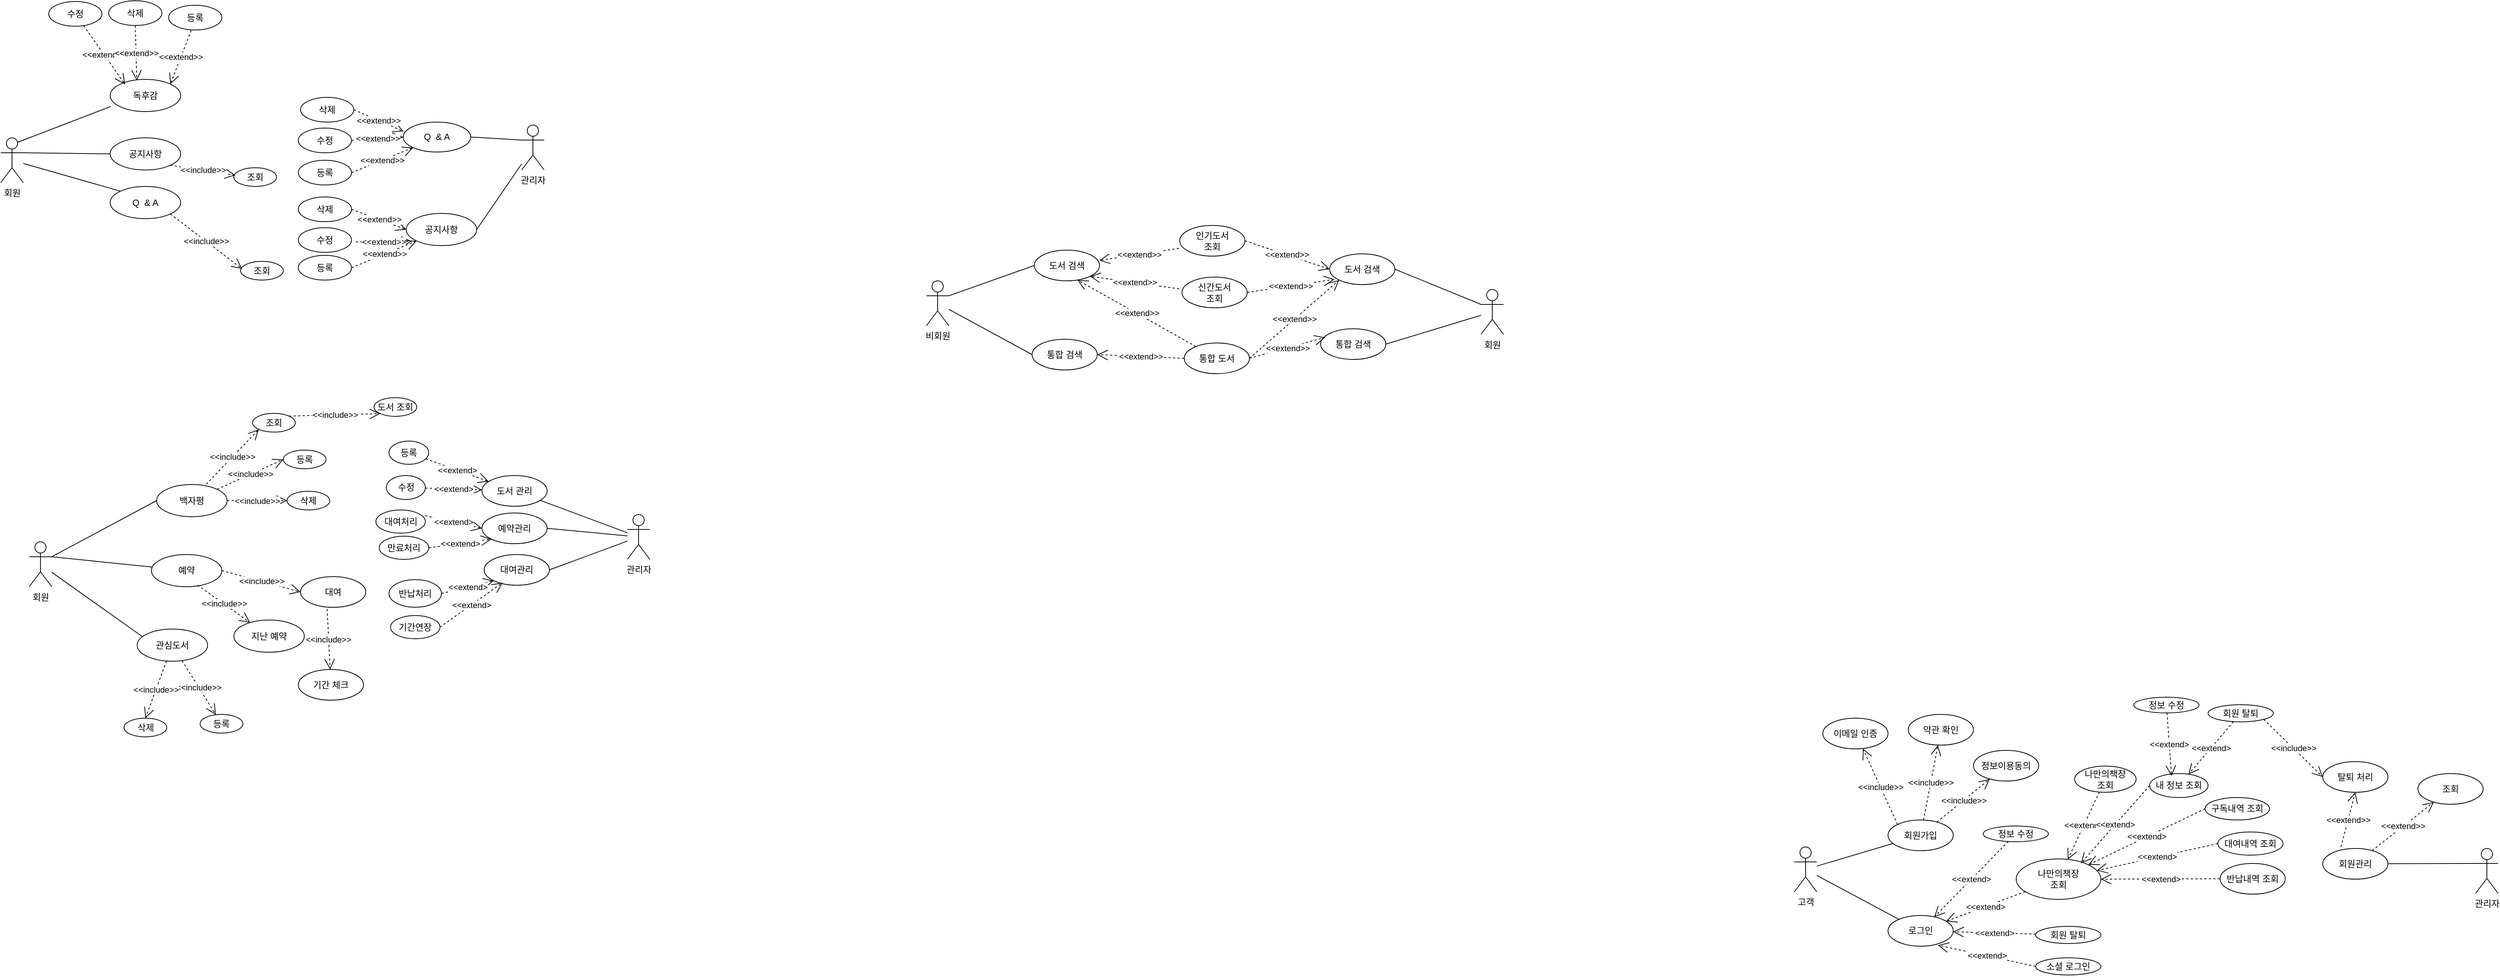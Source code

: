 <mxfile version="22.1.11" type="device">
  <diagram name="페이지-1" id="kp7FdJjexul3eb4eAKoi">
    <mxGraphModel dx="3195" dy="650" grid="0" gridSize="10" guides="1" tooltips="1" connect="1" arrows="1" fold="1" page="0" pageScale="1" pageWidth="1169" pageHeight="827" math="0" shadow="0">
      <root>
        <mxCell id="0" />
        <mxCell id="1" parent="0" />
        <mxCell id="qjKQUdhm35HFFGdtZihF-164" value="통합 검색" style="ellipse;whiteSpace=wrap;html=1;" parent="1" vertex="1">
          <mxGeometry x="-403" y="597" width="87" height="41" as="geometry" />
        </mxCell>
        <mxCell id="OomC8XojZReqEnAfLmGR-137" value="고객" style="shape=umlActor;verticalLabelPosition=bottom;verticalAlign=top;html=1;outlineConnect=0;" parent="1" vertex="1">
          <mxGeometry x="614" y="1275" width="30" height="60" as="geometry" />
        </mxCell>
        <mxCell id="OomC8XojZReqEnAfLmGR-138" value="나만의책장&lt;br&gt;조회" style="ellipse;whiteSpace=wrap;html=1;" parent="1" vertex="1">
          <mxGeometry x="910" y="1291" width="113" height="54" as="geometry" />
        </mxCell>
        <mxCell id="OomC8XojZReqEnAfLmGR-139" value="&amp;lt;&amp;lt;extend&amp;gt;" style="endArrow=open;endSize=12;dashed=1;html=1;rounded=0;" parent="1" source="OomC8XojZReqEnAfLmGR-138" target="OomC8XojZReqEnAfLmGR-143" edge="1">
          <mxGeometry width="160" relative="1" as="geometry">
            <mxPoint x="1417" y="1260" as="sourcePoint" />
            <mxPoint x="1461" y="1299" as="targetPoint" />
          </mxGeometry>
        </mxCell>
        <mxCell id="OomC8XojZReqEnAfLmGR-142" value="" style="endArrow=none;html=1;rounded=0;" parent="1" source="OomC8XojZReqEnAfLmGR-143" target="OomC8XojZReqEnAfLmGR-137" edge="1">
          <mxGeometry width="50" height="50" relative="1" as="geometry">
            <mxPoint x="1140" y="1299" as="sourcePoint" />
            <mxPoint x="1007" y="1293" as="targetPoint" />
          </mxGeometry>
        </mxCell>
        <mxCell id="OomC8XojZReqEnAfLmGR-143" value="로그인" style="ellipse;whiteSpace=wrap;html=1;" parent="1" vertex="1">
          <mxGeometry x="739" y="1366.5" width="87" height="41" as="geometry" />
        </mxCell>
        <mxCell id="OomC8XojZReqEnAfLmGR-144" value="" style="endArrow=none;html=1;rounded=0;" parent="1" source="OomC8XojZReqEnAfLmGR-145" target="OomC8XojZReqEnAfLmGR-137" edge="1">
          <mxGeometry width="50" height="50" relative="1" as="geometry">
            <mxPoint x="1150" y="1309" as="sourcePoint" />
            <mxPoint x="1017" y="1303" as="targetPoint" />
          </mxGeometry>
        </mxCell>
        <mxCell id="OomC8XojZReqEnAfLmGR-145" value="회원가입" style="ellipse;whiteSpace=wrap;html=1;" parent="1" vertex="1">
          <mxGeometry x="739" y="1239" width="87" height="41" as="geometry" />
        </mxCell>
        <mxCell id="OomC8XojZReqEnAfLmGR-146" value="정보이용동의" style="ellipse;whiteSpace=wrap;html=1;" parent="1" vertex="1">
          <mxGeometry x="853" y="1146" width="87" height="41" as="geometry" />
        </mxCell>
        <mxCell id="OomC8XojZReqEnAfLmGR-147" value="&amp;lt;&amp;lt;include&amp;gt;&amp;gt;" style="endArrow=open;endSize=12;dashed=1;html=1;rounded=0;" parent="1" source="OomC8XojZReqEnAfLmGR-145" target="OomC8XojZReqEnAfLmGR-146" edge="1">
          <mxGeometry width="160" relative="1" as="geometry">
            <mxPoint x="1321" y="1407" as="sourcePoint" />
            <mxPoint x="1365" y="1446" as="targetPoint" />
          </mxGeometry>
        </mxCell>
        <mxCell id="OomC8XojZReqEnAfLmGR-148" value="약관 확인" style="ellipse;whiteSpace=wrap;html=1;" parent="1" vertex="1">
          <mxGeometry x="766" y="1098" width="87" height="41" as="geometry" />
        </mxCell>
        <mxCell id="OomC8XojZReqEnAfLmGR-149" value="&amp;lt;&amp;lt;include&amp;gt;&amp;gt;" style="endArrow=open;endSize=12;dashed=1;html=1;rounded=0;" parent="1" source="OomC8XojZReqEnAfLmGR-145" target="OomC8XojZReqEnAfLmGR-148" edge="1">
          <mxGeometry width="160" relative="1" as="geometry">
            <mxPoint x="1331" y="1417" as="sourcePoint" />
            <mxPoint x="1375" y="1456" as="targetPoint" />
          </mxGeometry>
        </mxCell>
        <mxCell id="OomC8XojZReqEnAfLmGR-150" value="회원 탈퇴" style="ellipse;whiteSpace=wrap;html=1;" parent="1" vertex="1">
          <mxGeometry x="936" y="1381" width="87" height="23" as="geometry" />
        </mxCell>
        <mxCell id="OomC8XojZReqEnAfLmGR-151" value="&amp;lt;&amp;lt;extend&amp;gt;" style="endArrow=open;endSize=12;dashed=1;html=1;rounded=0;" parent="1" source="OomC8XojZReqEnAfLmGR-150" target="OomC8XojZReqEnAfLmGR-143" edge="1">
          <mxGeometry width="160" relative="1" as="geometry">
            <mxPoint x="1528" y="1396" as="sourcePoint" />
            <mxPoint x="1271.215" y="1113.852" as="targetPoint" />
          </mxGeometry>
        </mxCell>
        <mxCell id="OomC8XojZReqEnAfLmGR-152" value="정보 수정" style="ellipse;whiteSpace=wrap;html=1;" parent="1" vertex="1">
          <mxGeometry x="866" y="1247" width="87" height="21" as="geometry" />
        </mxCell>
        <mxCell id="OomC8XojZReqEnAfLmGR-153" value="&amp;lt;&amp;lt;extend&amp;gt;" style="endArrow=open;endSize=12;dashed=1;html=1;rounded=0;" parent="1" source="OomC8XojZReqEnAfLmGR-152" target="OomC8XojZReqEnAfLmGR-143" edge="1">
          <mxGeometry width="160" relative="1" as="geometry">
            <mxPoint x="1538" y="1406" as="sourcePoint" />
            <mxPoint x="1253" y="1112" as="targetPoint" />
          </mxGeometry>
        </mxCell>
        <mxCell id="OomC8XojZReqEnAfLmGR-167" value="관리자" style="shape=umlActor;verticalLabelPosition=bottom;verticalAlign=top;html=1;outlineConnect=0;flipH=0;direction=east;" parent="1" vertex="1">
          <mxGeometry x="1523" y="1277" width="30" height="60" as="geometry" />
        </mxCell>
        <mxCell id="OomC8XojZReqEnAfLmGR-187" value="비회원" style="shape=umlActor;verticalLabelPosition=bottom;verticalAlign=top;html=1;outlineConnect=0;" parent="1" vertex="1">
          <mxGeometry x="-544" y="519" width="30" height="60" as="geometry" />
        </mxCell>
        <mxCell id="OomC8XojZReqEnAfLmGR-205" value="도서 검색" style="ellipse;whiteSpace=wrap;html=1;" parent="1" vertex="1">
          <mxGeometry x="-400" y="478" width="87" height="41" as="geometry" />
        </mxCell>
        <mxCell id="OomC8XojZReqEnAfLmGR-206" value="인기도서&lt;br&gt;조회" style="ellipse;whiteSpace=wrap;html=1;" parent="1" vertex="1">
          <mxGeometry x="-206" y="445" width="87" height="41" as="geometry" />
        </mxCell>
        <mxCell id="OomC8XojZReqEnAfLmGR-207" value="신간도서&lt;br&gt;조회" style="ellipse;whiteSpace=wrap;html=1;" parent="1" vertex="1">
          <mxGeometry x="-203" y="514" width="87" height="41" as="geometry" />
        </mxCell>
        <mxCell id="OomC8XojZReqEnAfLmGR-209" value="&amp;lt;&amp;lt;extend&amp;gt;&amp;gt;" style="endArrow=open;endSize=12;dashed=1;html=1;rounded=0;exitX=-0.012;exitY=0.749;exitDx=0;exitDy=0;entryX=0.998;entryY=0.335;entryDx=0;entryDy=0;entryPerimeter=0;exitPerimeter=0;" parent="1" source="OomC8XojZReqEnAfLmGR-206" target="OomC8XojZReqEnAfLmGR-205" edge="1">
          <mxGeometry width="160" relative="1" as="geometry">
            <mxPoint x="-172" y="461" as="sourcePoint" />
            <mxPoint x="-303" y="430" as="targetPoint" />
          </mxGeometry>
        </mxCell>
        <mxCell id="OomC8XojZReqEnAfLmGR-210" value="&amp;lt;&amp;lt;extend&amp;gt;&amp;gt;" style="endArrow=open;endSize=12;dashed=1;html=1;rounded=0;exitX=-0.042;exitY=0.383;exitDx=0;exitDy=0;entryX=1;entryY=1;entryDx=0;entryDy=0;exitPerimeter=0;" parent="1" source="OomC8XojZReqEnAfLmGR-207" target="OomC8XojZReqEnAfLmGR-205" edge="1">
          <mxGeometry width="160" relative="1" as="geometry">
            <mxPoint x="-209" y="682" as="sourcePoint" />
            <mxPoint x="-340" y="651" as="targetPoint" />
          </mxGeometry>
        </mxCell>
        <mxCell id="OomC8XojZReqEnAfLmGR-211" value="" style="endArrow=none;html=1;rounded=0;exitX=0;exitY=0.5;exitDx=0;exitDy=0;entryX=1;entryY=0.333;entryDx=0;entryDy=0;entryPerimeter=0;" parent="1" source="OomC8XojZReqEnAfLmGR-205" target="OomC8XojZReqEnAfLmGR-187" edge="1">
          <mxGeometry width="50" height="50" relative="1" as="geometry">
            <mxPoint x="-396" y="404" as="sourcePoint" />
            <mxPoint x="-505" y="552.75" as="targetPoint" />
          </mxGeometry>
        </mxCell>
        <mxCell id="OomC8XojZReqEnAfLmGR-216" value="" style="endArrow=none;html=1;rounded=0;exitX=0;exitY=0.5;exitDx=0;exitDy=0;" parent="1" source="qjKQUdhm35HFFGdtZihF-164" target="OomC8XojZReqEnAfLmGR-187" edge="1">
          <mxGeometry width="50" height="50" relative="1" as="geometry">
            <mxPoint x="-426" y="586" as="sourcePoint" />
            <mxPoint x="-505" y="567.808" as="targetPoint" />
          </mxGeometry>
        </mxCell>
        <mxCell id="OomC8XojZReqEnAfLmGR-219" value="통합 도서" style="ellipse;whiteSpace=wrap;html=1;" parent="1" vertex="1">
          <mxGeometry x="-200" y="602" width="87" height="41" as="geometry" />
        </mxCell>
        <mxCell id="OomC8XojZReqEnAfLmGR-224" value="&amp;lt;&amp;lt;extend&amp;gt;&amp;gt;" style="endArrow=open;endSize=12;dashed=1;html=1;rounded=0;exitX=0;exitY=0.5;exitDx=0;exitDy=0;entryX=1;entryY=0.5;entryDx=0;entryDy=0;" parent="1" source="OomC8XojZReqEnAfLmGR-219" target="qjKQUdhm35HFFGdtZihF-164" edge="1">
          <mxGeometry width="160" relative="1" as="geometry">
            <mxPoint x="-199" y="515" as="sourcePoint" />
            <mxPoint x="-306" y="523" as="targetPoint" />
          </mxGeometry>
        </mxCell>
        <mxCell id="OomC8XojZReqEnAfLmGR-230" value="회원" style="shape=umlActor;verticalLabelPosition=bottom;verticalAlign=top;html=1;outlineConnect=0;" parent="1" vertex="1">
          <mxGeometry x="196" y="530.5" width="30" height="60" as="geometry" />
        </mxCell>
        <mxCell id="OomC8XojZReqEnAfLmGR-233" value="도서 검색" style="ellipse;whiteSpace=wrap;html=1;" parent="1" vertex="1">
          <mxGeometry x="-6" y="483" width="87" height="41" as="geometry" />
        </mxCell>
        <mxCell id="OomC8XojZReqEnAfLmGR-234" value="통합 검색" style="ellipse;whiteSpace=wrap;html=1;" parent="1" vertex="1">
          <mxGeometry x="-18" y="583" width="87" height="41" as="geometry" />
        </mxCell>
        <mxCell id="OomC8XojZReqEnAfLmGR-238" value="&amp;lt;&amp;lt;extend&amp;gt;&amp;gt;" style="endArrow=open;endSize=12;dashed=1;html=1;rounded=0;entryX=0.663;entryY=0.975;entryDx=0;entryDy=0;entryPerimeter=0;" parent="1" source="OomC8XojZReqEnAfLmGR-219" target="OomC8XojZReqEnAfLmGR-205" edge="1">
          <mxGeometry width="160" relative="1" as="geometry">
            <mxPoint x="-203" y="566" as="sourcePoint" />
            <mxPoint x="-315" y="523" as="targetPoint" />
          </mxGeometry>
        </mxCell>
        <mxCell id="OomC8XojZReqEnAfLmGR-239" value="&amp;lt;&amp;lt;extend&amp;gt;&amp;gt;" style="endArrow=open;endSize=12;dashed=1;html=1;rounded=0;exitX=1;exitY=0.5;exitDx=0;exitDy=0;entryX=0;entryY=0.5;entryDx=0;entryDy=0;" parent="1" source="OomC8XojZReqEnAfLmGR-206" target="OomC8XojZReqEnAfLmGR-233" edge="1">
          <mxGeometry width="160" relative="1" as="geometry">
            <mxPoint x="67" y="733" as="sourcePoint" />
            <mxPoint x="-37" y="720" as="targetPoint" />
          </mxGeometry>
        </mxCell>
        <mxCell id="OomC8XojZReqEnAfLmGR-240" value="&amp;lt;&amp;lt;extend&amp;gt;&amp;gt;" style="endArrow=open;endSize=12;dashed=1;html=1;rounded=0;exitX=1;exitY=0.5;exitDx=0;exitDy=0;entryX=0.072;entryY=0.831;entryDx=0;entryDy=0;entryPerimeter=0;" parent="1" source="OomC8XojZReqEnAfLmGR-207" target="OomC8XojZReqEnAfLmGR-233" edge="1">
          <mxGeometry width="160" relative="1" as="geometry">
            <mxPoint x="-111" y="505" as="sourcePoint" />
            <mxPoint x="4" y="514" as="targetPoint" />
          </mxGeometry>
        </mxCell>
        <mxCell id="OomC8XojZReqEnAfLmGR-241" value="&amp;lt;&amp;lt;extend&amp;gt;&amp;gt;" style="endArrow=open;endSize=12;dashed=1;html=1;rounded=0;exitX=1;exitY=0.5;exitDx=0;exitDy=0;entryX=0;entryY=1;entryDx=0;entryDy=0;" parent="1" source="OomC8XojZReqEnAfLmGR-219" target="OomC8XojZReqEnAfLmGR-233" edge="1">
          <mxGeometry width="160" relative="1" as="geometry">
            <mxPoint x="-2.5" y="741" as="sourcePoint" />
            <mxPoint x="112.5" y="750" as="targetPoint" />
          </mxGeometry>
        </mxCell>
        <mxCell id="OomC8XojZReqEnAfLmGR-242" value="&amp;lt;&amp;lt;extend&amp;gt;&amp;gt;" style="endArrow=open;endSize=12;dashed=1;html=1;rounded=0;exitX=1;exitY=0.5;exitDx=0;exitDy=0;entryX=0.067;entryY=0.283;entryDx=0;entryDy=0;entryPerimeter=0;" parent="1" source="OomC8XojZReqEnAfLmGR-219" target="OomC8XojZReqEnAfLmGR-234" edge="1">
          <mxGeometry width="160" relative="1" as="geometry">
            <mxPoint x="-103" y="632" as="sourcePoint" />
            <mxPoint x="16" y="528" as="targetPoint" />
          </mxGeometry>
        </mxCell>
        <mxCell id="OomC8XojZReqEnAfLmGR-247" value="" style="endArrow=none;html=1;rounded=0;exitX=1;exitY=0.5;exitDx=0;exitDy=0;" parent="1" source="OomC8XojZReqEnAfLmGR-234" target="OomC8XojZReqEnAfLmGR-230" edge="1">
          <mxGeometry width="50" height="50" relative="1" as="geometry">
            <mxPoint x="203" y="350" as="sourcePoint" />
            <mxPoint x="287" y="442" as="targetPoint" />
          </mxGeometry>
        </mxCell>
        <mxCell id="OomC8XojZReqEnAfLmGR-248" value="" style="endArrow=none;html=1;rounded=0;exitX=1;exitY=0.5;exitDx=0;exitDy=0;entryX=0;entryY=0.333;entryDx=0;entryDy=0;entryPerimeter=0;" parent="1" source="OomC8XojZReqEnAfLmGR-233" target="OomC8XojZReqEnAfLmGR-230" edge="1">
          <mxGeometry width="50" height="50" relative="1" as="geometry">
            <mxPoint x="182" y="360" as="sourcePoint" />
            <mxPoint x="266" y="452" as="targetPoint" />
          </mxGeometry>
        </mxCell>
        <mxCell id="OomC8XojZReqEnAfLmGR-249" value="회원" style="shape=umlActor;verticalLabelPosition=bottom;verticalAlign=top;html=1;outlineConnect=0;" parent="1" vertex="1">
          <mxGeometry x="-1741" y="867.5" width="30" height="60" as="geometry" />
        </mxCell>
        <mxCell id="OomC8XojZReqEnAfLmGR-252" value="기간 체크" style="ellipse;whiteSpace=wrap;html=1;" parent="1" vertex="1">
          <mxGeometry x="-1382" y="1038" width="87" height="41" as="geometry" />
        </mxCell>
        <mxCell id="OomC8XojZReqEnAfLmGR-253" value="&amp;lt;&amp;lt;include&amp;gt;&amp;gt;" style="endArrow=open;endSize=12;dashed=1;html=1;rounded=0;exitX=0.408;exitY=1.056;exitDx=0;exitDy=0;exitPerimeter=0;" parent="1" source="OomC8XojZReqEnAfLmGR-268" target="OomC8XojZReqEnAfLmGR-252" edge="1">
          <mxGeometry width="160" relative="1" as="geometry">
            <mxPoint x="-1532.854" y="1029.18" as="sourcePoint" />
            <mxPoint x="-843.5" y="1093.5" as="targetPoint" />
          </mxGeometry>
        </mxCell>
        <mxCell id="OomC8XojZReqEnAfLmGR-256" value="" style="endArrow=none;html=1;rounded=0;" parent="1" source="OomC8XojZReqEnAfLmGR-257" target="OomC8XojZReqEnAfLmGR-261" edge="1">
          <mxGeometry width="50" height="50" relative="1" as="geometry">
            <mxPoint x="-687" y="1107.5" as="sourcePoint" />
            <mxPoint x="-820" y="1101.5" as="targetPoint" />
          </mxGeometry>
        </mxCell>
        <mxCell id="OomC8XojZReqEnAfLmGR-257" value="도서 관리" style="ellipse;whiteSpace=wrap;html=1;" parent="1" vertex="1">
          <mxGeometry x="-1137" y="779" width="87" height="41" as="geometry" />
        </mxCell>
        <mxCell id="OomC8XojZReqEnAfLmGR-259" value="등록" style="ellipse;whiteSpace=wrap;html=1;" parent="1" vertex="1">
          <mxGeometry x="-1261" y="733" width="53" height="31" as="geometry" />
        </mxCell>
        <mxCell id="OomC8XojZReqEnAfLmGR-260" value="&amp;lt;&amp;lt;extend&amp;gt;" style="endArrow=open;endSize=12;dashed=1;html=1;rounded=0;" parent="1" source="OomC8XojZReqEnAfLmGR-259" target="OomC8XojZReqEnAfLmGR-257" edge="1">
          <mxGeometry width="160" relative="1" as="geometry">
            <mxPoint x="-734" y="829.5" as="sourcePoint" />
            <mxPoint x="-655" y="780.5" as="targetPoint" />
          </mxGeometry>
        </mxCell>
        <mxCell id="OomC8XojZReqEnAfLmGR-261" value="관리자" style="shape=umlActor;verticalLabelPosition=bottom;verticalAlign=top;html=1;outlineConnect=0;" parent="1" vertex="1">
          <mxGeometry x="-943" y="831" width="30" height="60" as="geometry" />
        </mxCell>
        <mxCell id="OomC8XojZReqEnAfLmGR-262" value="수정" style="ellipse;whiteSpace=wrap;html=1;" parent="1" vertex="1">
          <mxGeometry x="-1264.5" y="779" width="52" height="32" as="geometry" />
        </mxCell>
        <mxCell id="OomC8XojZReqEnAfLmGR-263" value="&amp;lt;&amp;lt;extend&amp;gt;" style="endArrow=open;endSize=12;dashed=1;html=1;rounded=0;" parent="1" source="OomC8XojZReqEnAfLmGR-262" target="OomC8XojZReqEnAfLmGR-257" edge="1">
          <mxGeometry width="160" relative="1" as="geometry">
            <mxPoint x="-696" y="883.5" as="sourcePoint" />
            <mxPoint x="-1008" y="1059.5" as="targetPoint" />
          </mxGeometry>
        </mxCell>
        <mxCell id="OomC8XojZReqEnAfLmGR-266" style="edgeStyle=orthogonalEdgeStyle;rounded=0;orthogonalLoop=1;jettySize=auto;html=1;exitX=0.5;exitY=1;exitDx=0;exitDy=0;" parent="1" source="OomC8XojZReqEnAfLmGR-262" target="OomC8XojZReqEnAfLmGR-262" edge="1">
          <mxGeometry relative="1" as="geometry" />
        </mxCell>
        <mxCell id="OomC8XojZReqEnAfLmGR-268" value="대여" style="ellipse;whiteSpace=wrap;html=1;" parent="1" vertex="1">
          <mxGeometry x="-1379" y="914" width="87" height="41" as="geometry" />
        </mxCell>
        <mxCell id="OomC8XojZReqEnAfLmGR-287" value="백자평" style="ellipse;whiteSpace=wrap;html=1;" parent="1" vertex="1">
          <mxGeometry x="-1571" y="791" width="94" height="43" as="geometry" />
        </mxCell>
        <mxCell id="OomC8XojZReqEnAfLmGR-288" value="" style="endArrow=none;html=1;rounded=0;entryX=1;entryY=0.333;entryDx=0;entryDy=0;entryPerimeter=0;exitX=0;exitY=0.5;exitDx=0;exitDy=0;" parent="1" source="OomC8XojZReqEnAfLmGR-287" target="OomC8XojZReqEnAfLmGR-249" edge="1">
          <mxGeometry width="50" height="50" relative="1" as="geometry">
            <mxPoint x="-1561" y="902" as="sourcePoint" />
            <mxPoint x="-1701" y="898" as="targetPoint" />
          </mxGeometry>
        </mxCell>
        <mxCell id="OomC8XojZReqEnAfLmGR-290" value="삭제" style="ellipse;whiteSpace=wrap;html=1;" parent="1" vertex="1">
          <mxGeometry x="-1397" y="800" width="57" height="25" as="geometry" />
        </mxCell>
        <mxCell id="OomC8XojZReqEnAfLmGR-293" value="&amp;lt;&amp;lt;include&amp;gt;&amp;gt;" style="endArrow=open;endSize=12;dashed=1;html=1;rounded=0;entryX=0;entryY=0.5;entryDx=0;entryDy=0;exitX=1;exitY=0.5;exitDx=0;exitDy=0;" parent="1" source="OomC8XojZReqEnAfLmGR-287" target="OomC8XojZReqEnAfLmGR-290" edge="1">
          <mxGeometry width="160" relative="1" as="geometry">
            <mxPoint x="-1474" y="901" as="sourcePoint" />
            <mxPoint x="-1363" y="896" as="targetPoint" />
          </mxGeometry>
        </mxCell>
        <mxCell id="OomC8XojZReqEnAfLmGR-294" value="&amp;lt;&amp;lt;include&amp;gt;&amp;gt;" style="endArrow=open;endSize=12;dashed=1;html=1;rounded=0;entryX=0;entryY=0.5;entryDx=0;entryDy=0;" parent="1" source="OomC8XojZReqEnAfLmGR-287" target="OomC8XojZReqEnAfLmGR-295" edge="1">
          <mxGeometry width="160" relative="1" as="geometry">
            <mxPoint x="-1467" y="822" as="sourcePoint" />
            <mxPoint x="-1411" y="766" as="targetPoint" />
          </mxGeometry>
        </mxCell>
        <mxCell id="OomC8XojZReqEnAfLmGR-295" value="등록" style="ellipse;whiteSpace=wrap;html=1;" parent="1" vertex="1">
          <mxGeometry x="-1402" y="745" width="57" height="25" as="geometry" />
        </mxCell>
        <mxCell id="OomC8XojZReqEnAfLmGR-296" value="조회" style="ellipse;whiteSpace=wrap;html=1;" parent="1" vertex="1">
          <mxGeometry x="-1443" y="696" width="57" height="25" as="geometry" />
        </mxCell>
        <mxCell id="OomC8XojZReqEnAfLmGR-297" value="&amp;lt;&amp;lt;include&amp;gt;&amp;gt;" style="endArrow=open;endSize=12;dashed=1;html=1;rounded=0;entryX=0;entryY=1;entryDx=0;entryDy=0;exitX=0.704;exitY=-0.01;exitDx=0;exitDy=0;exitPerimeter=0;" parent="1" source="OomC8XojZReqEnAfLmGR-287" target="OomC8XojZReqEnAfLmGR-296" edge="1">
          <mxGeometry width="160" relative="1" as="geometry">
            <mxPoint x="-1481" y="807" as="sourcePoint" />
            <mxPoint x="-1392" y="767" as="targetPoint" />
          </mxGeometry>
        </mxCell>
        <mxCell id="OomC8XojZReqEnAfLmGR-298" value="&amp;lt;&amp;lt;include&amp;gt;&amp;gt;" style="endArrow=open;endSize=12;dashed=1;html=1;rounded=0;exitX=1;exitY=0;exitDx=0;exitDy=0;entryX=0;entryY=1;entryDx=0;entryDy=0;" parent="1" source="OomC8XojZReqEnAfLmGR-296" target="OomC8XojZReqEnAfLmGR-299" edge="1">
          <mxGeometry width="160" relative="1" as="geometry">
            <mxPoint x="-1366" y="670" as="sourcePoint" />
            <mxPoint x="-1342" y="665" as="targetPoint" />
          </mxGeometry>
        </mxCell>
        <mxCell id="OomC8XojZReqEnAfLmGR-299" value="도서 조회" style="ellipse;whiteSpace=wrap;html=1;" parent="1" vertex="1">
          <mxGeometry x="-1281" y="675" width="57" height="25" as="geometry" />
        </mxCell>
        <mxCell id="OomC8XojZReqEnAfLmGR-309" value="관리자" style="shape=umlActor;verticalLabelPosition=bottom;verticalAlign=top;html=1;outlineConnect=0;" parent="1" vertex="1">
          <mxGeometry x="-1084" y="311" width="30" height="60" as="geometry" />
        </mxCell>
        <mxCell id="OomC8XojZReqEnAfLmGR-310" value="회원" style="shape=umlActor;verticalLabelPosition=bottom;verticalAlign=top;html=1;outlineConnect=0;" parent="1" vertex="1">
          <mxGeometry x="-1779" y="328" width="30" height="60" as="geometry" />
        </mxCell>
        <mxCell id="OomC8XojZReqEnAfLmGR-311" value="Q&amp;nbsp; &amp;amp; A" style="ellipse;whiteSpace=wrap;html=1;" parent="1" vertex="1">
          <mxGeometry x="-1633" y="393" width="94" height="43" as="geometry" />
        </mxCell>
        <mxCell id="OomC8XojZReqEnAfLmGR-312" value="" style="endArrow=none;html=1;rounded=0;exitX=0;exitY=0;exitDx=0;exitDy=0;" parent="1" source="OomC8XojZReqEnAfLmGR-311" target="OomC8XojZReqEnAfLmGR-310" edge="1">
          <mxGeometry width="50" height="50" relative="1" as="geometry">
            <mxPoint x="-1672" y="518" as="sourcePoint" />
            <mxPoint x="-1812" y="593" as="targetPoint" />
          </mxGeometry>
        </mxCell>
        <mxCell id="OomC8XojZReqEnAfLmGR-313" value="조회" style="ellipse;whiteSpace=wrap;html=1;" parent="1" vertex="1">
          <mxGeometry x="-1459" y="493" width="57" height="25" as="geometry" />
        </mxCell>
        <mxCell id="OomC8XojZReqEnAfLmGR-314" value="&amp;lt;&amp;lt;include&amp;gt;&amp;gt;" style="endArrow=open;endSize=12;dashed=1;html=1;rounded=0;entryX=0.035;entryY=0.4;entryDx=0;entryDy=0;exitX=1;exitY=1;exitDx=0;exitDy=0;entryPerimeter=0;" parent="1" source="OomC8XojZReqEnAfLmGR-311" target="OomC8XojZReqEnAfLmGR-313" edge="1">
          <mxGeometry width="160" relative="1" as="geometry">
            <mxPoint x="-1532" y="560" as="sourcePoint" />
            <mxPoint x="-1419" y="536" as="targetPoint" />
          </mxGeometry>
        </mxCell>
        <mxCell id="OomC8XojZReqEnAfLmGR-316" value="공지사항" style="ellipse;whiteSpace=wrap;html=1;" parent="1" vertex="1">
          <mxGeometry x="-1633" y="328" width="94" height="43" as="geometry" />
        </mxCell>
        <mxCell id="OomC8XojZReqEnAfLmGR-317" value="" style="endArrow=none;html=1;rounded=0;exitX=0;exitY=0.5;exitDx=0;exitDy=0;entryX=1;entryY=0.333;entryDx=0;entryDy=0;entryPerimeter=0;" parent="1" source="OomC8XojZReqEnAfLmGR-316" target="OomC8XojZReqEnAfLmGR-310" edge="1">
          <mxGeometry width="50" height="50" relative="1" as="geometry">
            <mxPoint x="-1634" y="459" as="sourcePoint" />
            <mxPoint x="-1711" y="307" as="targetPoint" />
          </mxGeometry>
        </mxCell>
        <mxCell id="OomC8XojZReqEnAfLmGR-319" value="조회" style="ellipse;whiteSpace=wrap;html=1;" parent="1" vertex="1">
          <mxGeometry x="-1468" y="368" width="57" height="25" as="geometry" />
        </mxCell>
        <mxCell id="OomC8XojZReqEnAfLmGR-320" value="&amp;lt;&amp;lt;include&amp;gt;&amp;gt;" style="endArrow=open;endSize=12;dashed=1;html=1;rounded=0;entryX=0.035;entryY=0.4;entryDx=0;entryDy=0;exitX=1;exitY=1;exitDx=0;exitDy=0;entryPerimeter=0;" parent="1" source="OomC8XojZReqEnAfLmGR-316" target="OomC8XojZReqEnAfLmGR-319" edge="1">
          <mxGeometry width="160" relative="1" as="geometry">
            <mxPoint x="-1502" y="346.5" as="sourcePoint" />
            <mxPoint x="-1368" y="420.5" as="targetPoint" />
          </mxGeometry>
        </mxCell>
        <mxCell id="OomC8XojZReqEnAfLmGR-321" value="독후감" style="ellipse;whiteSpace=wrap;html=1;" parent="1" vertex="1">
          <mxGeometry x="-1633" y="250" width="94" height="43" as="geometry" />
        </mxCell>
        <mxCell id="OomC8XojZReqEnAfLmGR-322" value="&amp;lt;&amp;lt;extend&amp;gt;&amp;gt;" style="endArrow=open;endSize=12;dashed=1;html=1;rounded=0;entryX=0.212;entryY=0.158;entryDx=0;entryDy=0;entryPerimeter=0;" parent="1" source="OomC8XojZReqEnAfLmGR-323" target="OomC8XojZReqEnAfLmGR-321" edge="1">
          <mxGeometry width="160" relative="1" as="geometry">
            <mxPoint x="-1499" y="217" as="sourcePoint" />
            <mxPoint x="-1488" y="235" as="targetPoint" />
          </mxGeometry>
        </mxCell>
        <mxCell id="OomC8XojZReqEnAfLmGR-323" value="수정" style="ellipse;whiteSpace=wrap;html=1;" parent="1" vertex="1">
          <mxGeometry x="-1715" y="146" width="71" height="33" as="geometry" />
        </mxCell>
        <mxCell id="OomC8XojZReqEnAfLmGR-324" value="등록" style="ellipse;whiteSpace=wrap;html=1;" parent="1" vertex="1">
          <mxGeometry x="-1555" y="151" width="71" height="33" as="geometry" />
        </mxCell>
        <mxCell id="OomC8XojZReqEnAfLmGR-325" value="삭제" style="ellipse;whiteSpace=wrap;html=1;" parent="1" vertex="1">
          <mxGeometry x="-1635" y="145" width="71" height="33" as="geometry" />
        </mxCell>
        <mxCell id="OomC8XojZReqEnAfLmGR-326" value="&amp;lt;&amp;lt;extend&amp;gt;&amp;gt;" style="endArrow=open;endSize=12;dashed=1;html=1;rounded=0;exitX=0.424;exitY=1.018;exitDx=0;exitDy=0;entryX=1;entryY=0;entryDx=0;entryDy=0;exitPerimeter=0;" parent="1" source="OomC8XojZReqEnAfLmGR-324" target="OomC8XojZReqEnAfLmGR-321" edge="1">
          <mxGeometry x="0.007" width="160" relative="1" as="geometry">
            <mxPoint x="-1417" y="308" as="sourcePoint" />
            <mxPoint x="-1487" y="260" as="targetPoint" />
            <mxPoint as="offset" />
          </mxGeometry>
        </mxCell>
        <mxCell id="OomC8XojZReqEnAfLmGR-327" value="&amp;lt;&amp;lt;extend&amp;gt;&amp;gt;" style="endArrow=open;endSize=12;dashed=1;html=1;rounded=0;entryX=0.378;entryY=0.036;entryDx=0;entryDy=0;entryPerimeter=0;exitX=0.5;exitY=1;exitDx=0;exitDy=0;" parent="1" source="OomC8XojZReqEnAfLmGR-325" target="OomC8XojZReqEnAfLmGR-321" edge="1">
          <mxGeometry width="160" relative="1" as="geometry">
            <mxPoint x="-1593" y="184" as="sourcePoint" />
            <mxPoint x="-1483" y="244" as="targetPoint" />
          </mxGeometry>
        </mxCell>
        <mxCell id="OomC8XojZReqEnAfLmGR-328" value="" style="endArrow=none;html=1;rounded=0;exitX=0.009;exitY=0.841;exitDx=0;exitDy=0;entryX=0.75;entryY=0.1;entryDx=0;entryDy=0;entryPerimeter=0;exitPerimeter=0;" parent="1" source="OomC8XojZReqEnAfLmGR-321" target="OomC8XojZReqEnAfLmGR-310" edge="1">
          <mxGeometry width="50" height="50" relative="1" as="geometry">
            <mxPoint x="-1623" y="360" as="sourcePoint" />
            <mxPoint x="-1739" y="358" as="targetPoint" />
          </mxGeometry>
        </mxCell>
        <mxCell id="OomC8XojZReqEnAfLmGR-331" value="공지사항" style="ellipse;whiteSpace=wrap;html=1;" parent="1" vertex="1">
          <mxGeometry x="-1238" y="429" width="94" height="43" as="geometry" />
        </mxCell>
        <mxCell id="OomC8XojZReqEnAfLmGR-332" value="" style="endArrow=none;html=1;rounded=0;exitX=1;exitY=0.5;exitDx=0;exitDy=0;" parent="1" source="OomC8XojZReqEnAfLmGR-331" target="OomC8XojZReqEnAfLmGR-309" edge="1">
          <mxGeometry width="50" height="50" relative="1" as="geometry">
            <mxPoint x="-1301" y="484" as="sourcePoint" />
            <mxPoint x="-1416" y="373" as="targetPoint" />
          </mxGeometry>
        </mxCell>
        <mxCell id="OomC8XojZReqEnAfLmGR-334" value="수정" style="ellipse;whiteSpace=wrap;html=1;" parent="1" vertex="1">
          <mxGeometry x="-1382" y="448" width="71" height="33" as="geometry" />
        </mxCell>
        <mxCell id="OomC8XojZReqEnAfLmGR-335" value="등록" style="ellipse;whiteSpace=wrap;html=1;" parent="1" vertex="1">
          <mxGeometry x="-1382" y="485" width="71" height="33" as="geometry" />
        </mxCell>
        <mxCell id="OomC8XojZReqEnAfLmGR-336" value="삭제" style="ellipse;whiteSpace=wrap;html=1;" parent="1" vertex="1">
          <mxGeometry x="-1382" y="407" width="71" height="33" as="geometry" />
        </mxCell>
        <mxCell id="OomC8XojZReqEnAfLmGR-337" value="Q&amp;nbsp; &amp;amp; A" style="ellipse;whiteSpace=wrap;html=1;" parent="1" vertex="1">
          <mxGeometry x="-1242" y="307" width="90" height="40" as="geometry" />
        </mxCell>
        <mxCell id="OomC8XojZReqEnAfLmGR-338" value="" style="endArrow=none;html=1;rounded=0;exitX=1;exitY=0.5;exitDx=0;exitDy=0;entryX=0;entryY=0.333;entryDx=0;entryDy=0;entryPerimeter=0;" parent="1" source="OomC8XojZReqEnAfLmGR-337" target="OomC8XojZReqEnAfLmGR-309" edge="1">
          <mxGeometry width="50" height="50" relative="1" as="geometry">
            <mxPoint x="-1160" y="393" as="sourcePoint" />
            <mxPoint x="-1074" y="357" as="targetPoint" />
          </mxGeometry>
        </mxCell>
        <mxCell id="OomC8XojZReqEnAfLmGR-340" value="&amp;lt;&amp;lt;extend&amp;gt;&amp;gt;" style="endArrow=open;endSize=12;dashed=1;html=1;rounded=0;exitX=1;exitY=0.5;exitDx=0;exitDy=0;entryX=0;entryY=0.5;entryDx=0;entryDy=0;" parent="1" source="OomC8XojZReqEnAfLmGR-336" target="OomC8XojZReqEnAfLmGR-331" edge="1">
          <mxGeometry x="0.007" width="160" relative="1" as="geometry">
            <mxPoint x="-1515" y="195" as="sourcePoint" />
            <mxPoint x="-1542" y="267" as="targetPoint" />
            <mxPoint as="offset" />
          </mxGeometry>
        </mxCell>
        <mxCell id="OomC8XojZReqEnAfLmGR-341" value="&amp;lt;&amp;lt;extend&amp;gt;&amp;gt;" style="endArrow=open;endSize=12;dashed=1;html=1;rounded=0;exitX=1.083;exitY=0.582;exitDx=0;exitDy=0;entryX=0.081;entryY=0.869;entryDx=0;entryDy=0;entryPerimeter=0;exitPerimeter=0;" parent="1" source="OomC8XojZReqEnAfLmGR-334" target="OomC8XojZReqEnAfLmGR-331" edge="1">
          <mxGeometry x="0.007" width="160" relative="1" as="geometry">
            <mxPoint x="-1277" y="434" as="sourcePoint" />
            <mxPoint x="-1229" y="461" as="targetPoint" />
            <mxPoint as="offset" />
          </mxGeometry>
        </mxCell>
        <mxCell id="OomC8XojZReqEnAfLmGR-342" value="&amp;lt;&amp;lt;extend&amp;gt;&amp;gt;" style="endArrow=open;endSize=12;dashed=1;html=1;rounded=0;exitX=1;exitY=0.5;exitDx=0;exitDy=0;entryX=0;entryY=1;entryDx=0;entryDy=0;" parent="1" source="OomC8XojZReqEnAfLmGR-335" target="OomC8XojZReqEnAfLmGR-331" edge="1">
          <mxGeometry x="0.007" width="160" relative="1" as="geometry">
            <mxPoint x="-1271" y="477" as="sourcePoint" />
            <mxPoint x="-1221" y="476" as="targetPoint" />
            <mxPoint as="offset" />
          </mxGeometry>
        </mxCell>
        <mxCell id="OomC8XojZReqEnAfLmGR-343" value="수정" style="ellipse;whiteSpace=wrap;html=1;" parent="1" vertex="1">
          <mxGeometry x="-1382" y="315" width="71" height="33" as="geometry" />
        </mxCell>
        <mxCell id="OomC8XojZReqEnAfLmGR-344" value="등록" style="ellipse;whiteSpace=wrap;html=1;" parent="1" vertex="1">
          <mxGeometry x="-1382" y="358" width="71" height="33" as="geometry" />
        </mxCell>
        <mxCell id="OomC8XojZReqEnAfLmGR-345" value="삭제" style="ellipse;whiteSpace=wrap;html=1;" parent="1" vertex="1">
          <mxGeometry x="-1379" y="274" width="71" height="33" as="geometry" />
        </mxCell>
        <mxCell id="OomC8XojZReqEnAfLmGR-346" value="&amp;lt;&amp;lt;extend&amp;gt;&amp;gt;" style="endArrow=open;endSize=12;dashed=1;html=1;rounded=0;exitX=1;exitY=0.5;exitDx=0;exitDy=0;entryX=0.005;entryY=0.314;entryDx=0;entryDy=0;entryPerimeter=0;" parent="1" source="OomC8XojZReqEnAfLmGR-345" target="OomC8XojZReqEnAfLmGR-337" edge="1">
          <mxGeometry x="0.007" width="160" relative="1" as="geometry">
            <mxPoint x="-1301" y="434" as="sourcePoint" />
            <mxPoint x="-1228" y="461" as="targetPoint" />
            <mxPoint as="offset" />
          </mxGeometry>
        </mxCell>
        <mxCell id="OomC8XojZReqEnAfLmGR-348" value="&amp;lt;&amp;lt;extend&amp;gt;&amp;gt;" style="endArrow=open;endSize=12;dashed=1;html=1;rounded=0;exitX=1;exitY=0.5;exitDx=0;exitDy=0;entryX=0;entryY=0.5;entryDx=0;entryDy=0;" parent="1" source="OomC8XojZReqEnAfLmGR-343" target="OomC8XojZReqEnAfLmGR-337" edge="1">
          <mxGeometry x="0.007" width="160" relative="1" as="geometry">
            <mxPoint x="-1301" y="276" as="sourcePoint" />
            <mxPoint x="-1277" y="353" as="targetPoint" />
            <mxPoint as="offset" />
          </mxGeometry>
        </mxCell>
        <mxCell id="OomC8XojZReqEnAfLmGR-349" value="&amp;lt;&amp;lt;extend&amp;gt;&amp;gt;" style="endArrow=open;endSize=12;dashed=1;html=1;rounded=0;exitX=1;exitY=0.5;exitDx=0;exitDy=0;entryX=0;entryY=1;entryDx=0;entryDy=0;" parent="1" source="OomC8XojZReqEnAfLmGR-344" target="OomC8XojZReqEnAfLmGR-337" edge="1">
          <mxGeometry x="0.007" width="160" relative="1" as="geometry">
            <mxPoint x="-1301" y="317" as="sourcePoint" />
            <mxPoint x="-1234" y="316" as="targetPoint" />
            <mxPoint as="offset" />
          </mxGeometry>
        </mxCell>
        <mxCell id="OomC8XojZReqEnAfLmGR-371" value="나만의책장&lt;br&gt;조회" style="ellipse;whiteSpace=wrap;html=1;" parent="1" vertex="1">
          <mxGeometry x="988" y="1167" width="82" height="35" as="geometry" />
        </mxCell>
        <mxCell id="OomC8XojZReqEnAfLmGR-372" value="&amp;lt;&amp;lt;extend&amp;gt;" style="endArrow=open;endSize=12;dashed=1;html=1;rounded=0;" parent="1" source="OomC8XojZReqEnAfLmGR-371" target="OomC8XojZReqEnAfLmGR-138" edge="1">
          <mxGeometry width="160" relative="1" as="geometry">
            <mxPoint x="1291" y="1325" as="sourcePoint" />
            <mxPoint x="1019" y="1285" as="targetPoint" />
          </mxGeometry>
        </mxCell>
        <mxCell id="OomC8XojZReqEnAfLmGR-373" value="반납내역 조회" style="ellipse;whiteSpace=wrap;html=1;" parent="1" vertex="1">
          <mxGeometry x="1182" y="1297" width="87" height="41" as="geometry" />
        </mxCell>
        <mxCell id="OomC8XojZReqEnAfLmGR-374" value="&amp;lt;&amp;lt;extend&amp;gt;" style="endArrow=open;endSize=12;dashed=1;html=1;rounded=0;exitX=0;exitY=0.5;exitDx=0;exitDy=0;entryX=1;entryY=0.5;entryDx=0;entryDy=0;" parent="1" source="OomC8XojZReqEnAfLmGR-373" target="OomC8XojZReqEnAfLmGR-138" edge="1">
          <mxGeometry width="160" relative="1" as="geometry">
            <mxPoint x="1422" y="1481" as="sourcePoint" />
            <mxPoint x="1060" y="1308" as="targetPoint" />
          </mxGeometry>
        </mxCell>
        <mxCell id="OomC8XojZReqEnAfLmGR-375" value="대여내역 조회" style="ellipse;whiteSpace=wrap;html=1;" parent="1" vertex="1">
          <mxGeometry x="1179" y="1255" width="87" height="31" as="geometry" />
        </mxCell>
        <mxCell id="OomC8XojZReqEnAfLmGR-376" value="&amp;lt;&amp;lt;extend&amp;gt;" style="endArrow=open;endSize=12;dashed=1;html=1;rounded=0;exitX=0;exitY=0.5;exitDx=0;exitDy=0;" parent="1" source="OomC8XojZReqEnAfLmGR-375" target="OomC8XojZReqEnAfLmGR-138" edge="1">
          <mxGeometry width="160" relative="1" as="geometry">
            <mxPoint x="1432" y="1491" as="sourcePoint" />
            <mxPoint x="1056" y="1297" as="targetPoint" />
          </mxGeometry>
        </mxCell>
        <mxCell id="OomC8XojZReqEnAfLmGR-377" value="구독내역 조회" style="ellipse;whiteSpace=wrap;html=1;" parent="1" vertex="1">
          <mxGeometry x="1162" y="1209" width="86" height="30" as="geometry" />
        </mxCell>
        <mxCell id="OomC8XojZReqEnAfLmGR-378" value="&amp;lt;&amp;lt;extend&amp;gt;" style="endArrow=open;endSize=12;dashed=1;html=1;rounded=0;exitX=0;exitY=0.5;exitDx=0;exitDy=0;" parent="1" source="OomC8XojZReqEnAfLmGR-377" target="OomC8XojZReqEnAfLmGR-138" edge="1">
          <mxGeometry width="160" relative="1" as="geometry">
            <mxPoint x="1442" y="1501" as="sourcePoint" />
            <mxPoint x="1045" y="1290" as="targetPoint" />
          </mxGeometry>
        </mxCell>
        <mxCell id="OomC8XojZReqEnAfLmGR-379" value="내 정보 조회" style="ellipse;whiteSpace=wrap;html=1;" parent="1" vertex="1">
          <mxGeometry x="1088" y="1177" width="78" height="32" as="geometry" />
        </mxCell>
        <mxCell id="OomC8XojZReqEnAfLmGR-380" value="&amp;lt;&amp;lt;extend&amp;gt;" style="endArrow=open;endSize=12;dashed=1;html=1;rounded=0;exitX=0;exitY=0.5;exitDx=0;exitDy=0;entryX=0.765;entryY=0.107;entryDx=0;entryDy=0;entryPerimeter=0;" parent="1" source="OomC8XojZReqEnAfLmGR-379" target="OomC8XojZReqEnAfLmGR-138" edge="1">
          <mxGeometry width="160" relative="1" as="geometry">
            <mxPoint x="1452" y="1511" as="sourcePoint" />
            <mxPoint x="1029" y="1286" as="targetPoint" />
          </mxGeometry>
        </mxCell>
        <mxCell id="OomC8XojZReqEnAfLmGR-381" value="회원 탈퇴" style="ellipse;whiteSpace=wrap;html=1;" parent="1" vertex="1">
          <mxGeometry x="1166" y="1085" width="87" height="23" as="geometry" />
        </mxCell>
        <mxCell id="OomC8XojZReqEnAfLmGR-382" value="&amp;lt;&amp;lt;extend&amp;gt;" style="endArrow=open;endSize=12;dashed=1;html=1;rounded=0;" parent="1" source="OomC8XojZReqEnAfLmGR-381" target="OomC8XojZReqEnAfLmGR-379" edge="1">
          <mxGeometry width="160" relative="1" as="geometry">
            <mxPoint x="1383" y="1403" as="sourcePoint" />
            <mxPoint x="1127" y="1121" as="targetPoint" />
          </mxGeometry>
        </mxCell>
        <mxCell id="OomC8XojZReqEnAfLmGR-383" value="정보 수정" style="ellipse;whiteSpace=wrap;html=1;" parent="1" vertex="1">
          <mxGeometry x="1067" y="1075" width="87" height="21" as="geometry" />
        </mxCell>
        <mxCell id="OomC8XojZReqEnAfLmGR-384" value="&amp;lt;&amp;lt;extend&amp;gt;" style="endArrow=open;endSize=12;dashed=1;html=1;rounded=0;entryX=0.376;entryY=0.102;entryDx=0;entryDy=0;entryPerimeter=0;" parent="1" source="OomC8XojZReqEnAfLmGR-383" target="OomC8XojZReqEnAfLmGR-379" edge="1">
          <mxGeometry width="160" relative="1" as="geometry">
            <mxPoint x="1398.5" y="1413" as="sourcePoint" />
            <mxPoint x="1113.5" y="1119" as="targetPoint" />
          </mxGeometry>
        </mxCell>
        <mxCell id="OomC8XojZReqEnAfLmGR-385" value="조회" style="ellipse;whiteSpace=wrap;html=1;" parent="1" vertex="1">
          <mxGeometry x="1446" y="1177" width="87" height="41" as="geometry" />
        </mxCell>
        <mxCell id="OomC8XojZReqEnAfLmGR-386" value="탈퇴 처리" style="ellipse;whiteSpace=wrap;html=1;" parent="1" vertex="1">
          <mxGeometry x="1319" y="1161" width="87" height="41" as="geometry" />
        </mxCell>
        <mxCell id="OomC8XojZReqEnAfLmGR-387" value="" style="endArrow=none;html=1;rounded=0;entryX=0;entryY=0.333;entryDx=0;entryDy=0;entryPerimeter=0;" parent="1" source="OomC8XojZReqEnAfLmGR-388" target="OomC8XojZReqEnAfLmGR-167" edge="1">
          <mxGeometry width="50" height="50" relative="1" as="geometry">
            <mxPoint x="1685" y="1503" as="sourcePoint" />
            <mxPoint x="1451" y="1239" as="targetPoint" />
          </mxGeometry>
        </mxCell>
        <mxCell id="OomC8XojZReqEnAfLmGR-388" value="회원관리" style="ellipse;whiteSpace=wrap;html=1;" parent="1" vertex="1">
          <mxGeometry x="1319" y="1277" width="87" height="41" as="geometry" />
        </mxCell>
        <mxCell id="OomC8XojZReqEnAfLmGR-389" value="&amp;lt;&amp;lt;include&amp;gt;&amp;gt;" style="endArrow=open;endSize=12;dashed=1;html=1;rounded=0;exitX=1;exitY=1;exitDx=0;exitDy=0;entryX=0;entryY=0.5;entryDx=0;entryDy=0;" parent="1" source="OomC8XojZReqEnAfLmGR-381" target="OomC8XojZReqEnAfLmGR-386" edge="1">
          <mxGeometry width="160" relative="1" as="geometry">
            <mxPoint x="1370.477" y="1169.454" as="sourcePoint" />
            <mxPoint x="1278" y="1197" as="targetPoint" />
          </mxGeometry>
        </mxCell>
        <mxCell id="OomC8XojZReqEnAfLmGR-390" value="&amp;lt;&amp;lt;extend&amp;gt;&amp;gt;" style="endArrow=open;endSize=12;dashed=1;html=1;rounded=0;" parent="1" source="OomC8XojZReqEnAfLmGR-388" target="OomC8XojZReqEnAfLmGR-385" edge="1">
          <mxGeometry width="160" relative="1" as="geometry">
            <mxPoint x="1141" y="1181" as="sourcePoint" />
            <mxPoint x="1256" y="1272" as="targetPoint" />
          </mxGeometry>
        </mxCell>
        <mxCell id="OomC8XojZReqEnAfLmGR-396" value="&amp;lt;&amp;lt;extend&amp;gt;&amp;gt;" style="endArrow=open;endSize=12;dashed=1;html=1;rounded=0;exitX=0.279;exitY=-0.049;exitDx=0;exitDy=0;exitPerimeter=0;entryX=0.5;entryY=1;entryDx=0;entryDy=0;" parent="1" source="OomC8XojZReqEnAfLmGR-388" target="OomC8XojZReqEnAfLmGR-386" edge="1">
          <mxGeometry width="160" relative="1" as="geometry">
            <mxPoint x="1437" y="1243" as="sourcePoint" />
            <mxPoint x="1487" y="1179" as="targetPoint" />
          </mxGeometry>
        </mxCell>
        <mxCell id="OomC8XojZReqEnAfLmGR-398" value="&amp;lt;&amp;lt;extend&amp;gt;" style="endArrow=open;endSize=12;dashed=1;html=1;rounded=0;entryX=0.767;entryY=0.97;entryDx=0;entryDy=0;exitX=0;exitY=0.5;exitDx=0;exitDy=0;entryPerimeter=0;" parent="1" source="OomC8XojZReqEnAfLmGR-399" target="OomC8XojZReqEnAfLmGR-143" edge="1">
          <mxGeometry x="-0.004" width="160" relative="1" as="geometry">
            <mxPoint x="870" y="1453" as="sourcePoint" />
            <mxPoint x="836" y="1400" as="targetPoint" />
            <mxPoint as="offset" />
          </mxGeometry>
        </mxCell>
        <mxCell id="OomC8XojZReqEnAfLmGR-399" value="소셜 로그인" style="ellipse;whiteSpace=wrap;html=1;" parent="1" vertex="1">
          <mxGeometry x="936" y="1423" width="87" height="23" as="geometry" />
        </mxCell>
        <mxCell id="OomC8XojZReqEnAfLmGR-405" value="이메일 인증" style="ellipse;whiteSpace=wrap;html=1;" parent="1" vertex="1">
          <mxGeometry x="652" y="1103" width="87" height="41" as="geometry" />
        </mxCell>
        <mxCell id="OomC8XojZReqEnAfLmGR-406" value="&amp;lt;&amp;lt;include&amp;gt;&amp;gt;" style="endArrow=open;endSize=12;dashed=1;html=1;rounded=0;exitX=0;exitY=0;exitDx=0;exitDy=0;entryX=0.615;entryY=0.994;entryDx=0;entryDy=0;entryPerimeter=0;" parent="1" source="OomC8XojZReqEnAfLmGR-145" target="OomC8XojZReqEnAfLmGR-405" edge="1">
          <mxGeometry width="160" relative="1" as="geometry">
            <mxPoint x="796" y="1249" as="sourcePoint" />
            <mxPoint x="816" y="1149" as="targetPoint" />
          </mxGeometry>
        </mxCell>
        <mxCell id="xlGOWFGa8qeU7G-uHH9q-4" value="예약" style="ellipse;whiteSpace=wrap;html=1;" vertex="1" parent="1">
          <mxGeometry x="-1578" y="884.5" width="94" height="43" as="geometry" />
        </mxCell>
        <mxCell id="xlGOWFGa8qeU7G-uHH9q-5" value="" style="endArrow=none;html=1;rounded=0;entryX=1;entryY=0.333;entryDx=0;entryDy=0;entryPerimeter=0;" edge="1" parent="1" source="xlGOWFGa8qeU7G-uHH9q-4" target="OomC8XojZReqEnAfLmGR-249">
          <mxGeometry width="50" height="50" relative="1" as="geometry">
            <mxPoint x="-1561" y="823" as="sourcePoint" />
            <mxPoint x="-1701" y="898" as="targetPoint" />
          </mxGeometry>
        </mxCell>
        <mxCell id="xlGOWFGa8qeU7G-uHH9q-6" value="&amp;lt;&amp;lt;include&amp;gt;&amp;gt;" style="endArrow=open;endSize=12;dashed=1;html=1;rounded=0;entryX=0;entryY=0.5;entryDx=0;entryDy=0;exitX=1;exitY=0.5;exitDx=0;exitDy=0;" edge="1" parent="1" source="xlGOWFGa8qeU7G-uHH9q-4" target="OomC8XojZReqEnAfLmGR-268">
          <mxGeometry width="160" relative="1" as="geometry">
            <mxPoint x="-1467" y="823" as="sourcePoint" />
            <mxPoint x="-1387" y="823" as="targetPoint" />
          </mxGeometry>
        </mxCell>
        <mxCell id="xlGOWFGa8qeU7G-uHH9q-7" value="&amp;lt;&amp;lt;include&amp;gt;&amp;gt;" style="endArrow=open;endSize=12;dashed=1;html=1;rounded=0;exitX=0.655;exitY=0.951;exitDx=0;exitDy=0;exitPerimeter=0;" edge="1" parent="1" source="xlGOWFGa8qeU7G-uHH9q-4" target="xlGOWFGa8qeU7G-uHH9q-8">
          <mxGeometry width="160" relative="1" as="geometry">
            <mxPoint x="-1474" y="919" as="sourcePoint" />
            <mxPoint x="-1463" y="989" as="targetPoint" />
          </mxGeometry>
        </mxCell>
        <mxCell id="xlGOWFGa8qeU7G-uHH9q-8" value="지난 예약" style="ellipse;whiteSpace=wrap;html=1;" vertex="1" parent="1">
          <mxGeometry x="-1468" y="972" width="94" height="43" as="geometry" />
        </mxCell>
        <mxCell id="xlGOWFGa8qeU7G-uHH9q-10" value="예약관리" style="ellipse;whiteSpace=wrap;html=1;" vertex="1" parent="1">
          <mxGeometry x="-1137" y="829" width="87" height="41" as="geometry" />
        </mxCell>
        <mxCell id="xlGOWFGa8qeU7G-uHH9q-11" value="" style="endArrow=none;html=1;rounded=0;exitX=1;exitY=0.5;exitDx=0;exitDy=0;" edge="1" parent="1" source="xlGOWFGa8qeU7G-uHH9q-10" target="OomC8XojZReqEnAfLmGR-261">
          <mxGeometry width="50" height="50" relative="1" as="geometry">
            <mxPoint x="-1127" y="854" as="sourcePoint" />
            <mxPoint x="-1065" y="852" as="targetPoint" />
          </mxGeometry>
        </mxCell>
        <mxCell id="xlGOWFGa8qeU7G-uHH9q-12" value="대여관리" style="ellipse;whiteSpace=wrap;html=1;" vertex="1" parent="1">
          <mxGeometry x="-1134" y="884.5" width="87" height="41" as="geometry" />
        </mxCell>
        <mxCell id="xlGOWFGa8qeU7G-uHH9q-13" value="" style="endArrow=none;html=1;rounded=0;exitX=1;exitY=0.5;exitDx=0;exitDy=0;" edge="1" parent="1" source="xlGOWFGa8qeU7G-uHH9q-12" target="OomC8XojZReqEnAfLmGR-261">
          <mxGeometry width="50" height="50" relative="1" as="geometry">
            <mxPoint x="-1127" y="891" as="sourcePoint" />
            <mxPoint x="-1065" y="859" as="targetPoint" />
          </mxGeometry>
        </mxCell>
        <mxCell id="xlGOWFGa8qeU7G-uHH9q-16" value="대여처리" style="ellipse;whiteSpace=wrap;html=1;" vertex="1" parent="1">
          <mxGeometry x="-1278.5" y="825" width="66" height="31" as="geometry" />
        </mxCell>
        <mxCell id="xlGOWFGa8qeU7G-uHH9q-17" value="만료처리" style="ellipse;whiteSpace=wrap;html=1;" vertex="1" parent="1">
          <mxGeometry x="-1274" y="860" width="66" height="31" as="geometry" />
        </mxCell>
        <mxCell id="xlGOWFGa8qeU7G-uHH9q-18" value="&amp;lt;&amp;lt;extend&amp;gt;" style="endArrow=open;endSize=12;dashed=1;html=1;rounded=0;exitX=0.994;exitY=0.245;exitDx=0;exitDy=0;exitPerimeter=0;entryX=0;entryY=0.5;entryDx=0;entryDy=0;" edge="1" parent="1" source="xlGOWFGa8qeU7G-uHH9q-16" target="xlGOWFGa8qeU7G-uHH9q-10">
          <mxGeometry width="160" relative="1" as="geometry">
            <mxPoint x="-1210" y="813" as="sourcePoint" />
            <mxPoint x="-1127" y="811" as="targetPoint" />
          </mxGeometry>
        </mxCell>
        <mxCell id="xlGOWFGa8qeU7G-uHH9q-19" value="&amp;lt;&amp;lt;extend&amp;gt;" style="endArrow=open;endSize=12;dashed=1;html=1;rounded=0;exitX=1;exitY=0.5;exitDx=0;exitDy=0;entryX=0;entryY=1;entryDx=0;entryDy=0;" edge="1" parent="1" source="xlGOWFGa8qeU7G-uHH9q-17" target="xlGOWFGa8qeU7G-uHH9q-10">
          <mxGeometry width="160" relative="1" as="geometry">
            <mxPoint x="-1203" y="843" as="sourcePoint" />
            <mxPoint x="-1134" y="857" as="targetPoint" />
          </mxGeometry>
        </mxCell>
        <mxCell id="xlGOWFGa8qeU7G-uHH9q-21" value="반납처리" style="ellipse;whiteSpace=wrap;html=1;" vertex="1" parent="1">
          <mxGeometry x="-1261" y="918" width="70" height="37" as="geometry" />
        </mxCell>
        <mxCell id="xlGOWFGa8qeU7G-uHH9q-22" value="기간연장" style="ellipse;whiteSpace=wrap;html=1;" vertex="1" parent="1">
          <mxGeometry x="-1259" y="966" width="66" height="31" as="geometry" />
        </mxCell>
        <mxCell id="xlGOWFGa8qeU7G-uHH9q-23" value="&amp;lt;&amp;lt;extend&amp;gt;" style="endArrow=open;endSize=12;dashed=1;html=1;rounded=0;exitX=1;exitY=0.5;exitDx=0;exitDy=0;entryX=0;entryY=1;entryDx=0;entryDy=0;" edge="1" parent="1" source="xlGOWFGa8qeU7G-uHH9q-21" target="xlGOWFGa8qeU7G-uHH9q-12">
          <mxGeometry width="160" relative="1" as="geometry">
            <mxPoint x="-1198" y="886" as="sourcePoint" />
            <mxPoint x="-1121" y="872" as="targetPoint" />
          </mxGeometry>
        </mxCell>
        <mxCell id="xlGOWFGa8qeU7G-uHH9q-24" value="&amp;lt;&amp;lt;extend&amp;gt;" style="endArrow=open;endSize=12;dashed=1;html=1;rounded=0;exitX=1;exitY=0.5;exitDx=0;exitDy=0;entryX=0.283;entryY=0.915;entryDx=0;entryDy=0;entryPerimeter=0;" edge="1" parent="1" source="xlGOWFGa8qeU7G-uHH9q-22" target="xlGOWFGa8qeU7G-uHH9q-12">
          <mxGeometry width="160" relative="1" as="geometry">
            <mxPoint x="-1181" y="946" as="sourcePoint" />
            <mxPoint x="-1111" y="930" as="targetPoint" />
          </mxGeometry>
        </mxCell>
        <mxCell id="xlGOWFGa8qeU7G-uHH9q-25" value="관심도서" style="ellipse;whiteSpace=wrap;html=1;" vertex="1" parent="1">
          <mxGeometry x="-1597" y="984" width="94" height="43" as="geometry" />
        </mxCell>
        <mxCell id="xlGOWFGa8qeU7G-uHH9q-27" value="" style="endArrow=none;html=1;rounded=0;exitX=0.069;exitY=0.227;exitDx=0;exitDy=0;exitPerimeter=0;" edge="1" parent="1" source="xlGOWFGa8qeU7G-uHH9q-25" target="OomC8XojZReqEnAfLmGR-249">
          <mxGeometry width="50" height="50" relative="1" as="geometry">
            <mxPoint x="-1567" y="911" as="sourcePoint" />
            <mxPoint x="-1701" y="898" as="targetPoint" />
          </mxGeometry>
        </mxCell>
        <mxCell id="xlGOWFGa8qeU7G-uHH9q-28" value="등록" style="ellipse;whiteSpace=wrap;html=1;" vertex="1" parent="1">
          <mxGeometry x="-1513" y="1098" width="57" height="25" as="geometry" />
        </mxCell>
        <mxCell id="xlGOWFGa8qeU7G-uHH9q-29" value="&amp;lt;&amp;lt;include&amp;gt;&amp;gt;" style="endArrow=open;endSize=12;dashed=1;html=1;rounded=0;" edge="1" parent="1" source="xlGOWFGa8qeU7G-uHH9q-25" target="xlGOWFGa8qeU7G-uHH9q-28">
          <mxGeometry width="160" relative="1" as="geometry">
            <mxPoint x="-1480" y="807" as="sourcePoint" />
            <mxPoint x="-1392" y="768" as="targetPoint" />
          </mxGeometry>
        </mxCell>
        <mxCell id="xlGOWFGa8qeU7G-uHH9q-30" value="삭제" style="ellipse;whiteSpace=wrap;html=1;" vertex="1" parent="1">
          <mxGeometry x="-1614.5" y="1103" width="57" height="25" as="geometry" />
        </mxCell>
        <mxCell id="xlGOWFGa8qeU7G-uHH9q-31" value="&amp;lt;&amp;lt;include&amp;gt;&amp;gt;" style="endArrow=open;endSize=12;dashed=1;html=1;rounded=0;entryX=0.5;entryY=0;entryDx=0;entryDy=0;" edge="1" parent="1" source="xlGOWFGa8qeU7G-uHH9q-25" target="xlGOWFGa8qeU7G-uHH9q-30">
          <mxGeometry width="160" relative="1" as="geometry">
            <mxPoint x="-1467" y="823" as="sourcePoint" />
            <mxPoint x="-1387" y="823" as="targetPoint" />
          </mxGeometry>
        </mxCell>
      </root>
    </mxGraphModel>
  </diagram>
</mxfile>
